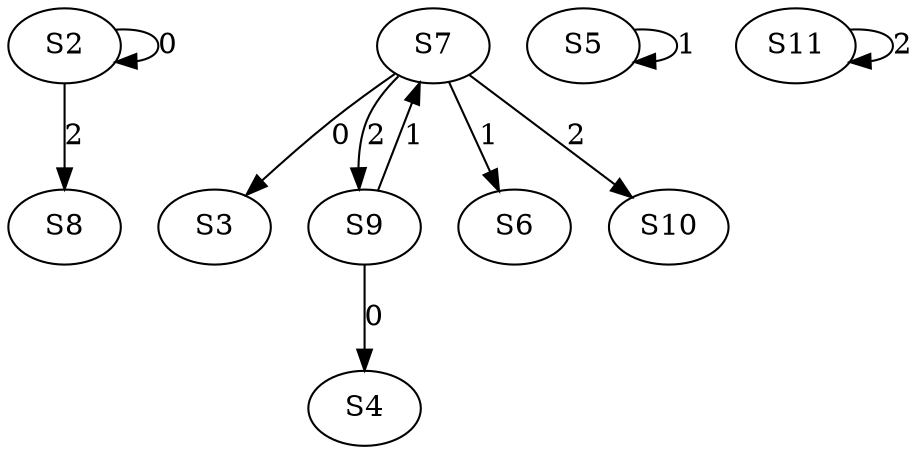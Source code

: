 strict digraph {
	S2 -> S2 [ label = 0 ];
	S7 -> S3 [ label = 0 ];
	S9 -> S4 [ label = 0 ];
	S5 -> S5 [ label = 1 ];
	S7 -> S6 [ label = 1 ];
	S9 -> S7 [ label = 1 ];
	S2 -> S8 [ label = 2 ];
	S7 -> S9 [ label = 2 ];
	S7 -> S10 [ label = 2 ];
	S11 -> S11 [ label = 2 ];
}